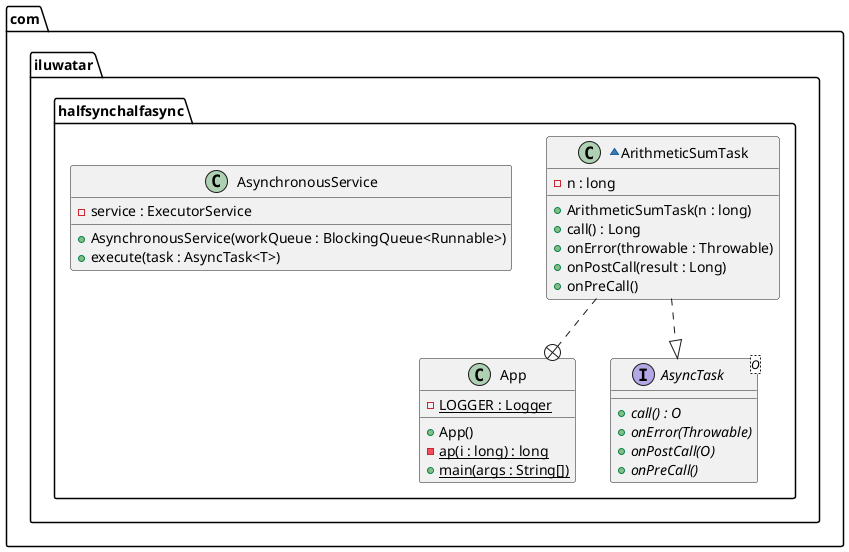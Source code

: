 @startuml
package com.iluwatar.halfsynchalfasync {
  class App {
    - LOGGER : Logger {static}
    + App()
    - ap(i : long) : long {static}
    + main(args : String[]) {static}
  }
  ~class ArithmeticSumTask {
    - n : long
    + ArithmeticSumTask(n : long)
    + call() : Long
    + onError(throwable : Throwable)
    + onPostCall(result : Long)
    + onPreCall()
  }
  interface AsyncTask<O> {
    + call() : O {abstract}
    + onError(Throwable) {abstract}
    + onPostCall(O) {abstract}
    + onPreCall() {abstract}
  }
  class AsynchronousService {
    - service : ExecutorService
    + AsynchronousService(workQueue : BlockingQueue<Runnable>)
    + execute(task : AsyncTask<T>)
  }
}
ArithmeticSumTask ..+ App
ArithmeticSumTask ..|> AsyncTask 
@enduml